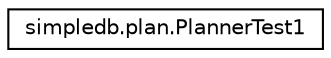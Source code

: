 digraph "Graphical Class Hierarchy"
{
  edge [fontname="Helvetica",fontsize="10",labelfontname="Helvetica",labelfontsize="10"];
  node [fontname="Helvetica",fontsize="10",shape=record];
  rankdir="LR";
  Node0 [label="simpledb.plan.PlannerTest1",height=0.2,width=0.4,color="black", fillcolor="white", style="filled",URL="$classsimpledb_1_1plan_1_1PlannerTest1.html"];
}
